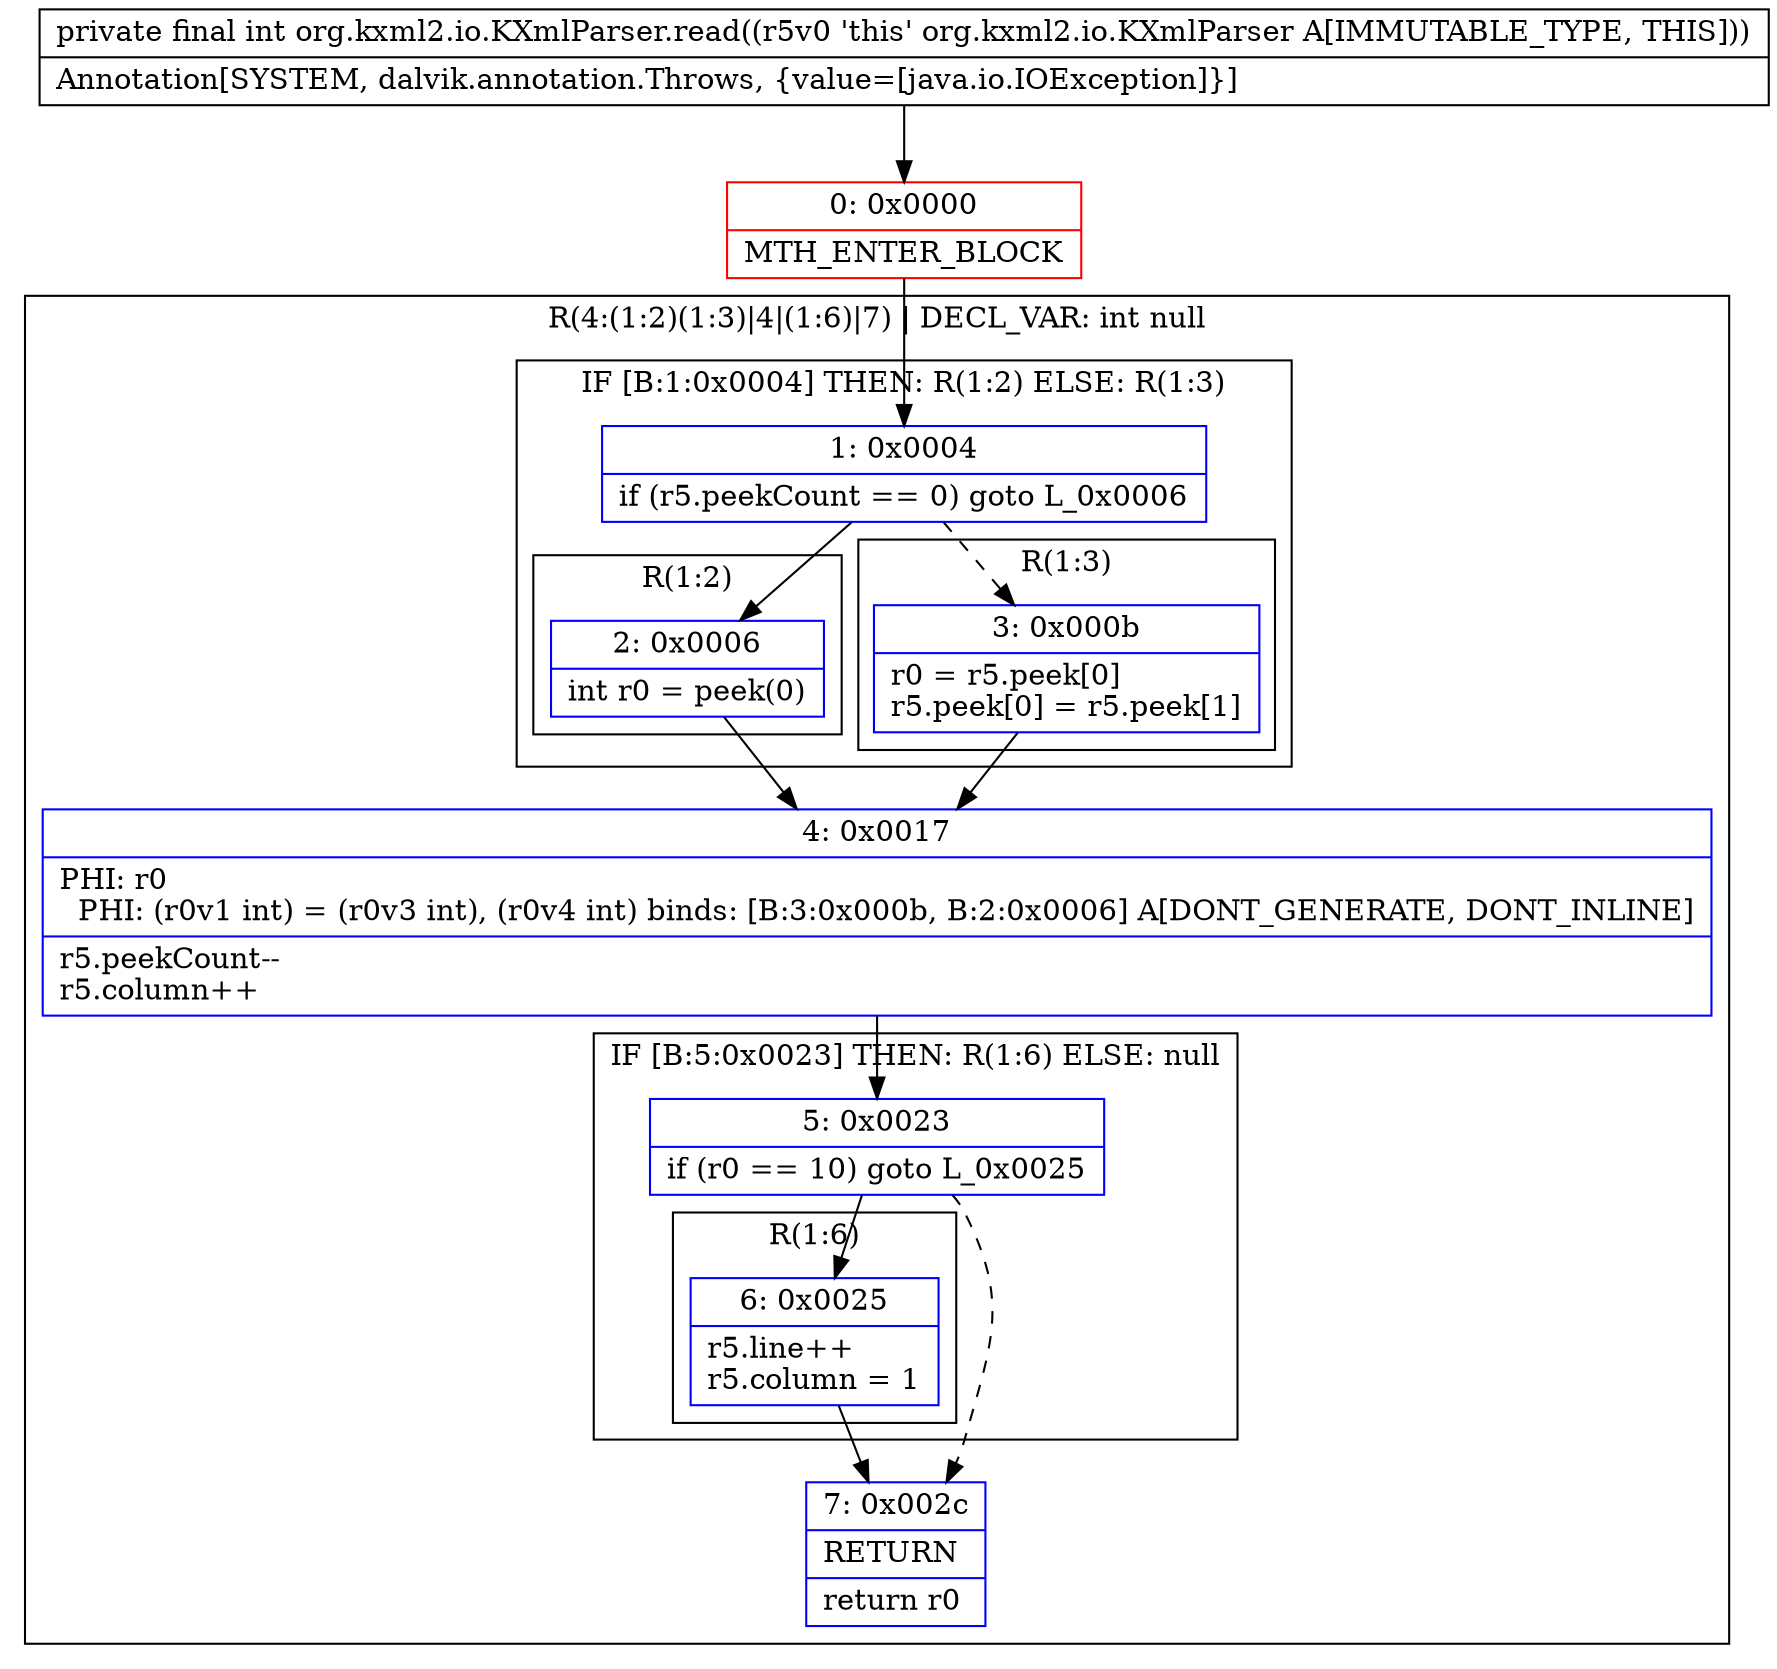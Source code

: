 digraph "CFG fororg.kxml2.io.KXmlParser.read()I" {
subgraph cluster_Region_1650674343 {
label = "R(4:(1:2)(1:3)|4|(1:6)|7) | DECL_VAR: int null\l";
node [shape=record,color=blue];
subgraph cluster_IfRegion_321714648 {
label = "IF [B:1:0x0004] THEN: R(1:2) ELSE: R(1:3)";
node [shape=record,color=blue];
Node_1 [shape=record,label="{1\:\ 0x0004|if (r5.peekCount == 0) goto L_0x0006\l}"];
subgraph cluster_Region_1061295757 {
label = "R(1:2)";
node [shape=record,color=blue];
Node_2 [shape=record,label="{2\:\ 0x0006|int r0 = peek(0)\l}"];
}
subgraph cluster_Region_1317995415 {
label = "R(1:3)";
node [shape=record,color=blue];
Node_3 [shape=record,label="{3\:\ 0x000b|r0 = r5.peek[0]\lr5.peek[0] = r5.peek[1]\l}"];
}
}
Node_4 [shape=record,label="{4\:\ 0x0017|PHI: r0 \l  PHI: (r0v1 int) = (r0v3 int), (r0v4 int) binds: [B:3:0x000b, B:2:0x0006] A[DONT_GENERATE, DONT_INLINE]\l|r5.peekCount\-\-\lr5.column++\l}"];
subgraph cluster_IfRegion_473688595 {
label = "IF [B:5:0x0023] THEN: R(1:6) ELSE: null";
node [shape=record,color=blue];
Node_5 [shape=record,label="{5\:\ 0x0023|if (r0 == 10) goto L_0x0025\l}"];
subgraph cluster_Region_458100757 {
label = "R(1:6)";
node [shape=record,color=blue];
Node_6 [shape=record,label="{6\:\ 0x0025|r5.line++\lr5.column = 1\l}"];
}
}
Node_7 [shape=record,label="{7\:\ 0x002c|RETURN\l|return r0\l}"];
}
Node_0 [shape=record,color=red,label="{0\:\ 0x0000|MTH_ENTER_BLOCK\l}"];
MethodNode[shape=record,label="{private final int org.kxml2.io.KXmlParser.read((r5v0 'this' org.kxml2.io.KXmlParser A[IMMUTABLE_TYPE, THIS]))  | Annotation[SYSTEM, dalvik.annotation.Throws, \{value=[java.io.IOException]\}]\l}"];
MethodNode -> Node_0;
Node_1 -> Node_2;
Node_1 -> Node_3[style=dashed];
Node_2 -> Node_4;
Node_3 -> Node_4;
Node_4 -> Node_5;
Node_5 -> Node_6;
Node_5 -> Node_7[style=dashed];
Node_6 -> Node_7;
Node_0 -> Node_1;
}

